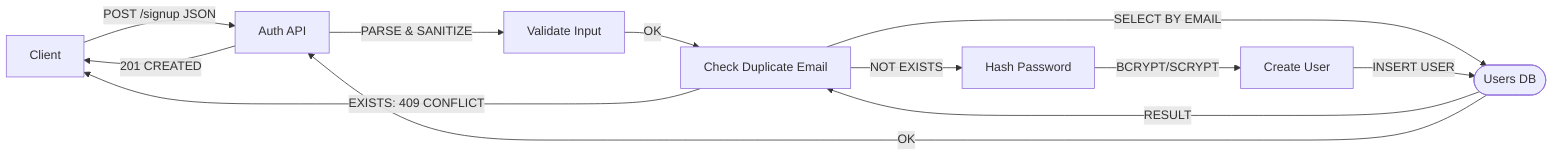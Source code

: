 flowchart LR
%% 회원가입 플로우(스타일 적용)
A["Client"]
B[Auth API]
V1[Validate Input]
X[Check Duplicate Email]
H[Hash Password]
U[Create User]
C([Users DB])
A --> |POST /signup JSON| B
B --> |PARSE & SANITIZE| V1
V1 --> |OK| X
X --> |SELECT BY EMAIL| C
C --> |RESULT| X
X --> |EXISTS: 409 CONFLICT| A
X --> |NOT EXISTS| H
H --> |BCRYPT/SCRYPT| U
U --> |INSERT USER| C
C --> |OK| B
B --> |201 CREATED| A